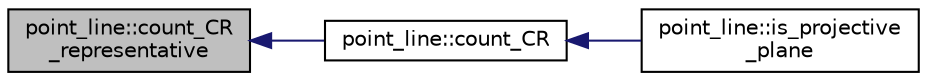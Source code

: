 digraph "point_line::count_CR_representative"
{
  edge [fontname="Helvetica",fontsize="10",labelfontname="Helvetica",labelfontsize="10"];
  node [fontname="Helvetica",fontsize="10",shape=record];
  rankdir="LR";
  Node15 [label="point_line::count_CR\l_representative",height=0.2,width=0.4,color="black", fillcolor="grey75", style="filled", fontcolor="black"];
  Node15 -> Node16 [dir="back",color="midnightblue",fontsize="10",style="solid",fontname="Helvetica"];
  Node16 [label="point_line::count_CR",height=0.2,width=0.4,color="black", fillcolor="white", style="filled",URL="$dd/def/classpoint__line.html#a8f0244123fc08497e33a58c8e78bec6a"];
  Node16 -> Node17 [dir="back",color="midnightblue",fontsize="10",style="solid",fontname="Helvetica"];
  Node17 [label="point_line::is_projective\l_plane",height=0.2,width=0.4,color="black", fillcolor="white", style="filled",URL="$dd/def/classpoint__line.html#a9119e95354478c77512dd1b02e2e7d7e"];
}
